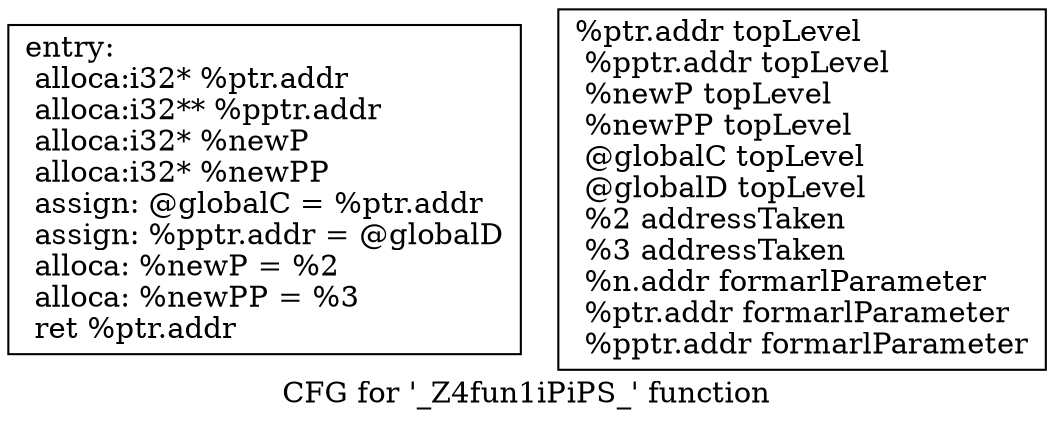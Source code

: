 digraph "CFG for '_Z4fun1iPiPS_' function" {
	label="CFG for '_Z4fun1iPiPS_' function";

	Node0x930bc60 [shape=record,label="{entry:\l alloca:i32* %ptr.addr\l alloca:i32** %pptr.addr\l alloca:i32* %newP\l alloca:i32* %newPP\l assign: @globalC = %ptr.addr\l assign: %pptr.addr = @globalD\l alloca: %newP = %2\l alloca: %newPP = %3\l ret %ptr.addr\l }"];
	Node1 [shape=record,label="{%ptr.addr topLevel\l %pptr.addr topLevel\l %newP topLevel\l %newPP topLevel\l @globalC topLevel\l @globalD topLevel\l %2 addressTaken\l %3 addressTaken\l %n.addr formarlParameter\l %ptr.addr formarlParameter\l %pptr.addr formarlParameter\l }"];}
